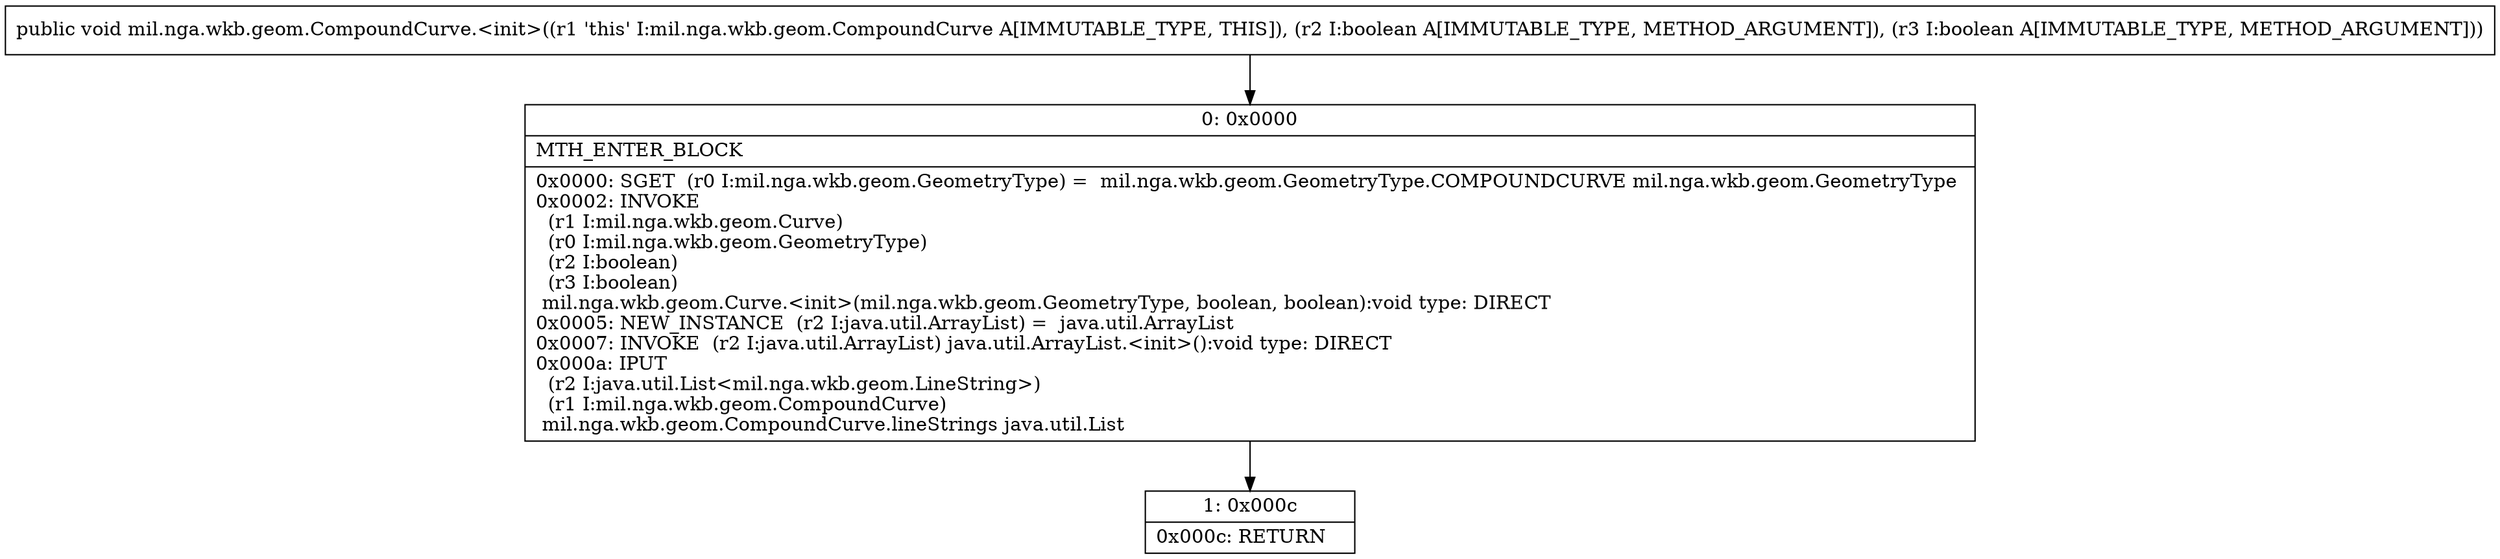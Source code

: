 digraph "CFG formil.nga.wkb.geom.CompoundCurve.\<init\>(ZZ)V" {
Node_0 [shape=record,label="{0\:\ 0x0000|MTH_ENTER_BLOCK\l|0x0000: SGET  (r0 I:mil.nga.wkb.geom.GeometryType) =  mil.nga.wkb.geom.GeometryType.COMPOUNDCURVE mil.nga.wkb.geom.GeometryType \l0x0002: INVOKE  \l  (r1 I:mil.nga.wkb.geom.Curve)\l  (r0 I:mil.nga.wkb.geom.GeometryType)\l  (r2 I:boolean)\l  (r3 I:boolean)\l mil.nga.wkb.geom.Curve.\<init\>(mil.nga.wkb.geom.GeometryType, boolean, boolean):void type: DIRECT \l0x0005: NEW_INSTANCE  (r2 I:java.util.ArrayList) =  java.util.ArrayList \l0x0007: INVOKE  (r2 I:java.util.ArrayList) java.util.ArrayList.\<init\>():void type: DIRECT \l0x000a: IPUT  \l  (r2 I:java.util.List\<mil.nga.wkb.geom.LineString\>)\l  (r1 I:mil.nga.wkb.geom.CompoundCurve)\l mil.nga.wkb.geom.CompoundCurve.lineStrings java.util.List \l}"];
Node_1 [shape=record,label="{1\:\ 0x000c|0x000c: RETURN   \l}"];
MethodNode[shape=record,label="{public void mil.nga.wkb.geom.CompoundCurve.\<init\>((r1 'this' I:mil.nga.wkb.geom.CompoundCurve A[IMMUTABLE_TYPE, THIS]), (r2 I:boolean A[IMMUTABLE_TYPE, METHOD_ARGUMENT]), (r3 I:boolean A[IMMUTABLE_TYPE, METHOD_ARGUMENT])) }"];
MethodNode -> Node_0;
Node_0 -> Node_1;
}

